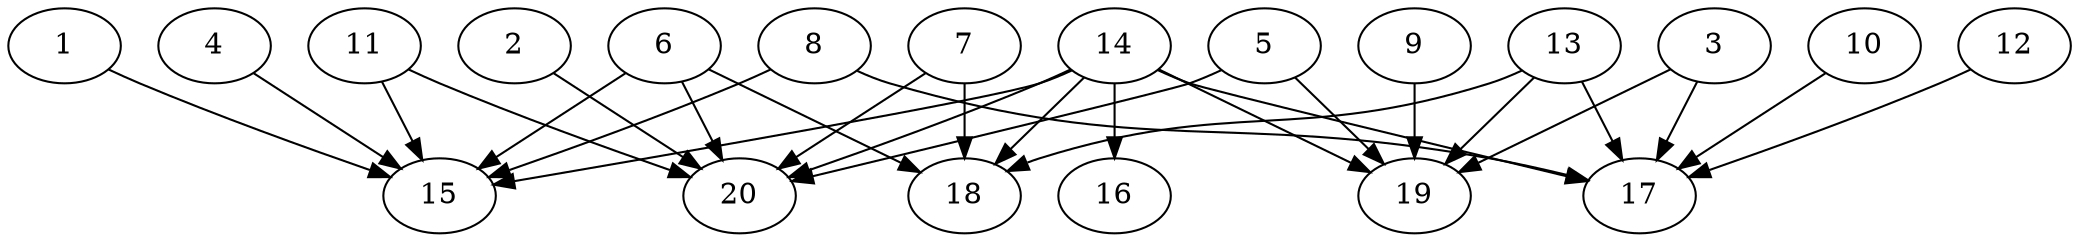 // DAG automatically generated by daggen at Thu Oct  3 13:58:43 2019
// ./daggen --dot -n 20 --ccr 0.5 --fat 0.9 --regular 0.5 --density 0.6 --mindata 5242880 --maxdata 52428800 
digraph G {
  1 [size="69345280", alpha="0.12", expect_size="34672640"] 
  1 -> 15 [size ="34672640"]
  2 [size="95469568", alpha="0.01", expect_size="47734784"] 
  2 -> 20 [size ="47734784"]
  3 [size="27283456", alpha="0.08", expect_size="13641728"] 
  3 -> 17 [size ="13641728"]
  3 -> 19 [size ="13641728"]
  4 [size="74278912", alpha="0.08", expect_size="37139456"] 
  4 -> 15 [size ="37139456"]
  5 [size="102436864", alpha="0.05", expect_size="51218432"] 
  5 -> 19 [size ="51218432"]
  5 -> 20 [size ="51218432"]
  6 [size="20332544", alpha="0.14", expect_size="10166272"] 
  6 -> 15 [size ="10166272"]
  6 -> 18 [size ="10166272"]
  6 -> 20 [size ="10166272"]
  7 [size="43704320", alpha="0.09", expect_size="21852160"] 
  7 -> 18 [size ="21852160"]
  7 -> 20 [size ="21852160"]
  8 [size="104364032", alpha="0.05", expect_size="52182016"] 
  8 -> 15 [size ="52182016"]
  8 -> 17 [size ="52182016"]
  9 [size="59021312", alpha="0.02", expect_size="29510656"] 
  9 -> 19 [size ="29510656"]
  10 [size="64016384", alpha="0.13", expect_size="32008192"] 
  10 -> 17 [size ="32008192"]
  11 [size="60674048", alpha="0.19", expect_size="30337024"] 
  11 -> 15 [size ="30337024"]
  11 -> 20 [size ="30337024"]
  12 [size="22771712", alpha="0.18", expect_size="11385856"] 
  12 -> 17 [size ="11385856"]
  13 [size="27877376", alpha="0.15", expect_size="13938688"] 
  13 -> 17 [size ="13938688"]
  13 -> 18 [size ="13938688"]
  13 -> 19 [size ="13938688"]
  14 [size="67100672", alpha="0.00", expect_size="33550336"] 
  14 -> 15 [size ="33550336"]
  14 -> 16 [size ="33550336"]
  14 -> 17 [size ="33550336"]
  14 -> 18 [size ="33550336"]
  14 -> 19 [size ="33550336"]
  14 -> 20 [size ="33550336"]
  15 [size="103094272", alpha="0.01", expect_size="51547136"] 
  16 [size="31324160", alpha="0.10", expect_size="15662080"] 
  17 [size="97732608", alpha="0.04", expect_size="48866304"] 
  18 [size="45350912", alpha="0.17", expect_size="22675456"] 
  19 [size="69779456", alpha="0.11", expect_size="34889728"] 
  20 [size="80416768", alpha="0.15", expect_size="40208384"] 
}
